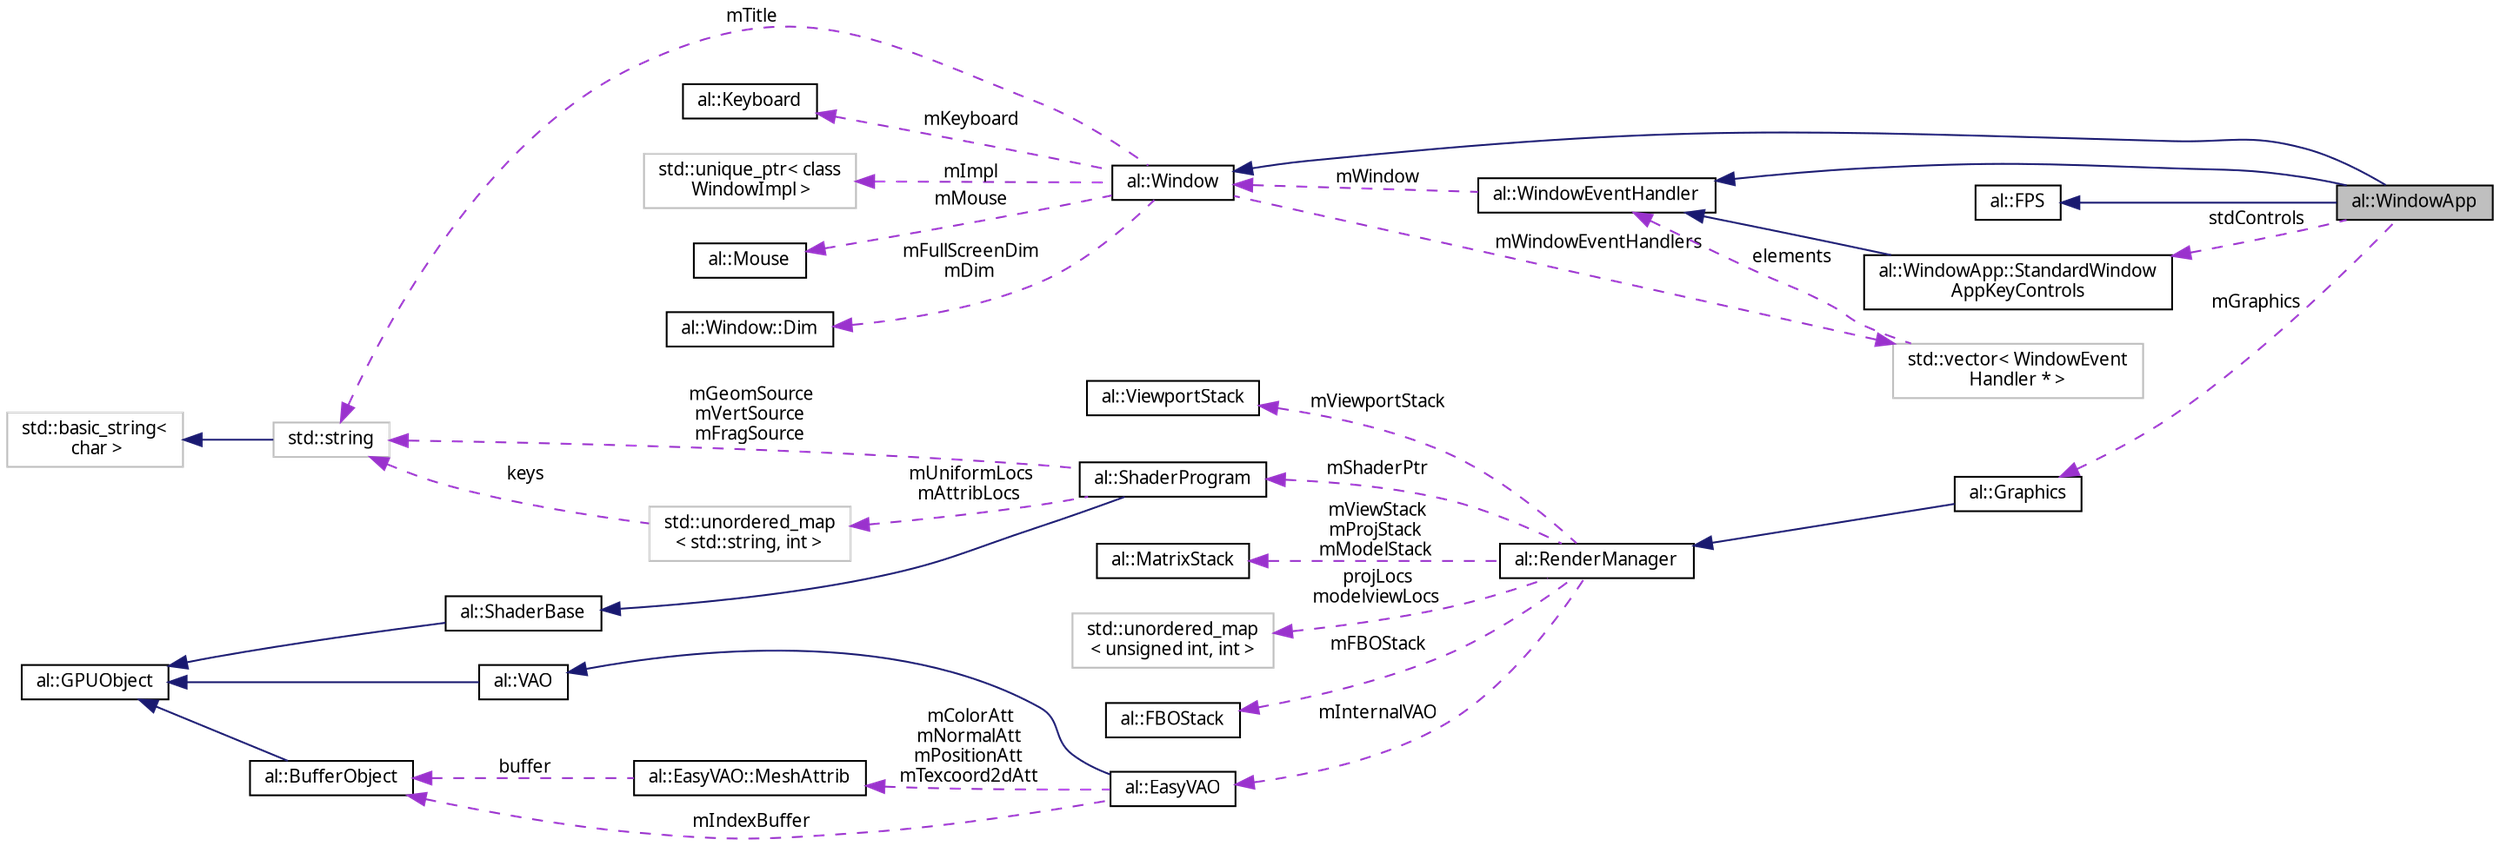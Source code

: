 digraph "al::WindowApp"
{
 // LATEX_PDF_SIZE
  bgcolor="transparent";
  edge [fontname="FreeSans.ttf",fontsize="10",labelfontname="FreeSans.ttf",labelfontsize="10"];
  node [fontname="FreeSans.ttf",fontsize="10",shape=record];
  rankdir="LR";
  Node1 [label="al::WindowApp",height=0.2,width=0.4,color="black", fillcolor="grey75", style="filled", fontcolor="black",tooltip=" "];
  Node2 -> Node1 [dir="back",color="midnightblue",fontsize="10",style="solid",fontname="FreeSans.ttf"];
  Node2 [label="al::Window",height=0.2,width=0.4,color="black",URL="$classal_1_1_window.html",tooltip="Window with OpenGL context."];
  Node3 -> Node2 [dir="back",color="darkorchid3",fontsize="10",style="dashed",label=" mKeyboard" ,fontname="FreeSans.ttf"];
  Node3 [label="al::Keyboard",height=0.2,width=0.4,color="black",URL="$classal_1_1_keyboard.html",tooltip=" "];
  Node4 -> Node2 [dir="back",color="darkorchid3",fontsize="10",style="dashed",label=" mTitle" ,fontname="FreeSans.ttf"];
  Node4 [label="std::string",height=0.2,width=0.4,color="grey75",tooltip="STL class."];
  Node5 -> Node4 [dir="back",color="midnightblue",fontsize="10",style="solid",fontname="FreeSans.ttf"];
  Node5 [label="std::basic_string\<\l char \>",height=0.2,width=0.4,color="grey75",tooltip="STL class."];
  Node6 -> Node2 [dir="back",color="darkorchid3",fontsize="10",style="dashed",label=" mWindowEventHandlers" ,fontname="FreeSans.ttf"];
  Node6 [label="std::vector\< WindowEvent\lHandler * \>",height=0.2,width=0.4,color="grey75",tooltip=" "];
  Node7 -> Node6 [dir="back",color="darkorchid3",fontsize="10",style="dashed",label=" elements" ,fontname="FreeSans.ttf"];
  Node7 [label="al::WindowEventHandler",height=0.2,width=0.4,color="black",URL="$classal_1_1_window_event_handler.html",tooltip="Controller for handling input and window events."];
  Node2 -> Node7 [dir="back",color="darkorchid3",fontsize="10",style="dashed",label=" mWindow" ,fontname="FreeSans.ttf"];
  Node8 -> Node2 [dir="back",color="darkorchid3",fontsize="10",style="dashed",label=" mImpl" ,fontname="FreeSans.ttf"];
  Node8 [label="std::unique_ptr\< class\l WindowImpl \>",height=0.2,width=0.4,color="grey75",tooltip=" "];
  Node9 -> Node2 [dir="back",color="darkorchid3",fontsize="10",style="dashed",label=" mMouse" ,fontname="FreeSans.ttf"];
  Node9 [label="al::Mouse",height=0.2,width=0.4,color="black",URL="$classal_1_1_mouse.html",tooltip=" "];
  Node10 -> Node2 [dir="back",color="darkorchid3",fontsize="10",style="dashed",label=" mFullScreenDim\nmDim" ,fontname="FreeSans.ttf"];
  Node10 [label="al::Window::Dim",height=0.2,width=0.4,color="black",URL="$structal_1_1_window_1_1_dim.html",tooltip="Window pixel dimensions."];
  Node7 -> Node1 [dir="back",color="midnightblue",fontsize="10",style="solid",fontname="FreeSans.ttf"];
  Node11 -> Node1 [dir="back",color="midnightblue",fontsize="10",style="solid",fontname="FreeSans.ttf"];
  Node11 [label="al::FPS",height=0.2,width=0.4,color="black",URL="$classal_1_1_f_p_s.html",tooltip=" "];
  Node12 -> Node1 [dir="back",color="darkorchid3",fontsize="10",style="dashed",label=" mGraphics" ,fontname="FreeSans.ttf"];
  Node12 [label="al::Graphics",height=0.2,width=0.4,color="black",URL="$classal_1_1_graphics.html",tooltip=" "];
  Node13 -> Node12 [dir="back",color="midnightblue",fontsize="10",style="solid",fontname="FreeSans.ttf"];
  Node13 [label="al::RenderManager",height=0.2,width=0.4,color="black",URL="$classal_1_1_render_manager.html",tooltip=" "];
  Node14 -> Node13 [dir="back",color="darkorchid3",fontsize="10",style="dashed",label=" mViewportStack" ,fontname="FreeSans.ttf"];
  Node14 [label="al::ViewportStack",height=0.2,width=0.4,color="black",URL="$classal_1_1_viewport_stack.html",tooltip=" "];
  Node15 -> Node13 [dir="back",color="darkorchid3",fontsize="10",style="dashed",label=" mInternalVAO" ,fontname="FreeSans.ttf"];
  Node15 [label="al::EasyVAO",height=0.2,width=0.4,color="black",URL="$structal_1_1_easy_v_a_o.html",tooltip=" "];
  Node16 -> Node15 [dir="back",color="midnightblue",fontsize="10",style="solid",fontname="FreeSans.ttf"];
  Node16 [label="al::VAO",height=0.2,width=0.4,color="black",URL="$classal_1_1_v_a_o.html",tooltip=" "];
  Node17 -> Node16 [dir="back",color="midnightblue",fontsize="10",style="solid",fontname="FreeSans.ttf"];
  Node17 [label="al::GPUObject",height=0.2,width=0.4,color="black",URL="$classal_1_1_g_p_u_object.html",tooltip=" "];
  Node18 -> Node15 [dir="back",color="darkorchid3",fontsize="10",style="dashed",label=" mIndexBuffer" ,fontname="FreeSans.ttf"];
  Node18 [label="al::BufferObject",height=0.2,width=0.4,color="black",URL="$classal_1_1_buffer_object.html",tooltip=" "];
  Node17 -> Node18 [dir="back",color="midnightblue",fontsize="10",style="solid",fontname="FreeSans.ttf"];
  Node19 -> Node15 [dir="back",color="darkorchid3",fontsize="10",style="dashed",label=" mColorAtt\nmNormalAtt\nmPositionAtt\nmTexcoord2dAtt" ,fontname="FreeSans.ttf"];
  Node19 [label="al::EasyVAO::MeshAttrib",height=0.2,width=0.4,color="black",URL="$structal_1_1_easy_v_a_o_1_1_mesh_attrib.html",tooltip=" "];
  Node18 -> Node19 [dir="back",color="darkorchid3",fontsize="10",style="dashed",label=" buffer" ,fontname="FreeSans.ttf"];
  Node20 -> Node13 [dir="back",color="darkorchid3",fontsize="10",style="dashed",label=" mViewStack\nmProjStack\nmModelStack" ,fontname="FreeSans.ttf"];
  Node20 [label="al::MatrixStack",height=0.2,width=0.4,color="black",URL="$classal_1_1_matrix_stack.html",tooltip=" "];
  Node21 -> Node13 [dir="back",color="darkorchid3",fontsize="10",style="dashed",label=" projLocs\nmodelviewLocs" ,fontname="FreeSans.ttf"];
  Node21 [label="std::unordered_map\l\< unsigned int, int \>",height=0.2,width=0.4,color="grey75",tooltip=" "];
  Node22 -> Node13 [dir="back",color="darkorchid3",fontsize="10",style="dashed",label=" mFBOStack" ,fontname="FreeSans.ttf"];
  Node22 [label="al::FBOStack",height=0.2,width=0.4,color="black",URL="$classal_1_1_f_b_o_stack.html",tooltip=" "];
  Node23 -> Node13 [dir="back",color="darkorchid3",fontsize="10",style="dashed",label=" mShaderPtr" ,fontname="FreeSans.ttf"];
  Node23 [label="al::ShaderProgram",height=0.2,width=0.4,color="black",URL="$classal_1_1_shader_program.html",tooltip="Shader program object."];
  Node24 -> Node23 [dir="back",color="midnightblue",fontsize="10",style="solid",fontname="FreeSans.ttf"];
  Node24 [label="al::ShaderBase",height=0.2,width=0.4,color="black",URL="$classal_1_1_shader_base.html",tooltip=" "];
  Node17 -> Node24 [dir="back",color="midnightblue",fontsize="10",style="solid",fontname="FreeSans.ttf"];
  Node25 -> Node23 [dir="back",color="darkorchid3",fontsize="10",style="dashed",label=" mUniformLocs\nmAttribLocs" ,fontname="FreeSans.ttf"];
  Node25 [label="std::unordered_map\l\< std::string, int \>",height=0.2,width=0.4,color="grey75",tooltip=" "];
  Node4 -> Node25 [dir="back",color="darkorchid3",fontsize="10",style="dashed",label=" keys" ,fontname="FreeSans.ttf"];
  Node4 -> Node23 [dir="back",color="darkorchid3",fontsize="10",style="dashed",label=" mGeomSource\nmVertSource\nmFragSource" ,fontname="FreeSans.ttf"];
  Node26 -> Node1 [dir="back",color="darkorchid3",fontsize="10",style="dashed",label=" stdControls" ,fontname="FreeSans.ttf"];
  Node26 [label="al::WindowApp::StandardWindow\lAppKeyControls",height=0.2,width=0.4,color="black",URL="$structal_1_1_window_app_1_1_standard_window_app_key_controls.html",tooltip=" "];
  Node7 -> Node26 [dir="back",color="midnightblue",fontsize="10",style="solid",fontname="FreeSans.ttf"];
}
